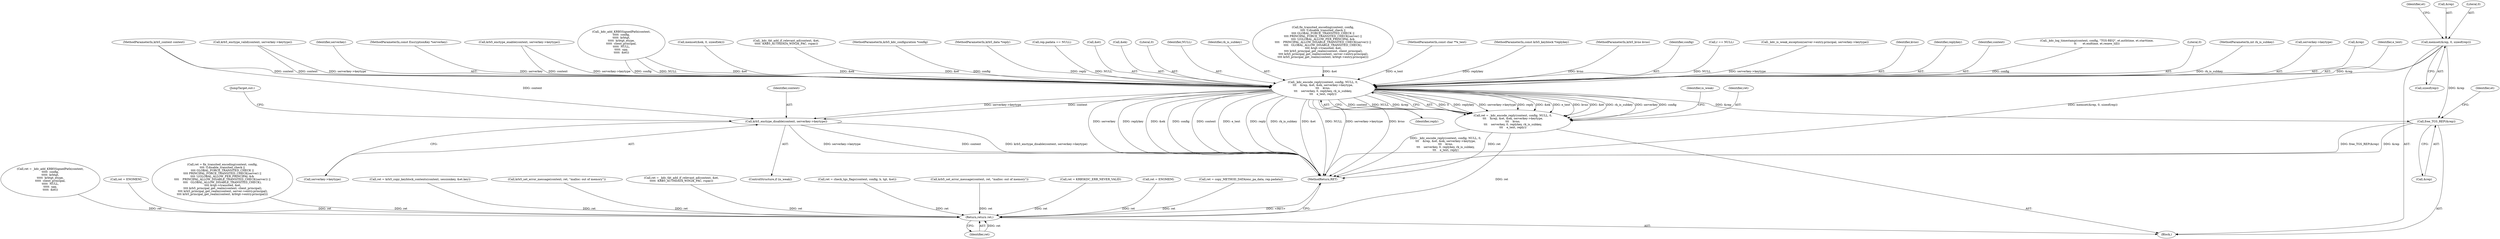 digraph "0_heimdal_b1e699103f08d6a0ca46a122193c9da65f6cf837_1@API" {
"1000149" [label="(Call,memset(&rep, 0, sizeof(rep)))"];
"1001033" [label="(Call,_kdc_encode_reply(context, config, NULL, 0,\n\t\t\t    &rep, &et, &ek, serverkey->keytype,\n\t\t\t    kvno,\n\t\t\t    serverkey, 0, replykey, rk_is_subkey,\n\t\t\t    e_text, reply))"];
"1001031" [label="(Call,ret = _kdc_encode_reply(context, config, NULL, 0,\n\t\t\t    &rep, &et, &ek, serverkey->keytype,\n\t\t\t    kvno,\n\t\t\t    serverkey, 0, replykey, rk_is_subkey,\n\t\t\t    e_text, reply))"];
"1001125" [label="(Return,return ret;)"];
"1001056" [label="(Call,krb5_enctype_disable(context, serverkey->keytype))"];
"1001062" [label="(Call,free_TGS_REP(&rep))"];
"1001054" [label="(ControlStructure,if (is_weak))"];
"1000157" [label="(Identifier,et)"];
"1000914" [label="(Call,_kdc_log_timestamp(context, config, \"TGS-REQ\", et.authtime, et.starttime,\n\t\t       et.endtime, et.renew_till))"];
"1001049" [label="(Literal,0)"];
"1000952" [label="(Call,ret = _kdc_add_KRB5SignedPath(context,\n\t\t\t\t\t  config,\n\t\t\t\t\t  krbtgt,\n\t\t\t\t\t  krbtgt_etype,\n\t\t\t\t\t  client_principal,\n\t\t\t\t\t  NULL,\n\t\t\t\t\t  spp,\n\t\t\t\t\t  &et))"];
"1000117" [label="(MethodParameterIn,int rk_is_subkey)"];
"1001044" [label="(Call,serverkey->keytype)"];
"1000153" [label="(Call,sizeof(rep))"];
"1001038" [label="(Call,&rep)"];
"1001052" [label="(Identifier,e_text)"];
"1001007" [label="(Call,krb5_enctype_valid(context, serverkey->keytype))"];
"1000843" [label="(Call,ret = ENOMEM)"];
"1001063" [label="(Call,&rep)"];
"1001048" [label="(Identifier,serverkey)"];
"1000118" [label="(MethodParameterIn,const EncryptionKey *serverkey)"];
"1001023" [label="(Call,krb5_enctype_enable(context, serverkey->keytype))"];
"1000954" [label="(Call,_kdc_add_KRB5SignedPath(context,\n\t\t\t\t\t  config,\n\t\t\t\t\t  krbtgt,\n\t\t\t\t\t  krbtgt_etype,\n\t\t\t\t\t  client_principal,\n\t\t\t\t\t  NULL,\n\t\t\t\t\t  spp,\n\t\t\t\t\t  &et))"];
"1000161" [label="(Call,memset(&ek, 0, sizeof(ek)))"];
"1001062" [label="(Call,free_TGS_REP(&rep))"];
"1000150" [label="(Call,&rep)"];
"1000223" [label="(Call,ret = fix_transited_encoding(context, config,\n\t\t\t\t !f.disable_transited_check ||\n\t\t\t\t GLOBAL_FORCE_TRANSITED_CHECK ||\n\t\t\t\t PRINCIPAL_FORCE_TRANSITED_CHECK(server) ||\n\t\t\t\t !((GLOBAL_ALLOW_PER_PRINCIPAL &&\n\t\t\t\t    PRINCIPAL_ALLOW_DISABLE_TRANSITED_CHECK(server)) ||\n\t\t\t\t   GLOBAL_ALLOW_DISABLE_TRANSITED_CHECK),\n \t\t\t\t &tgt->transited, &et,\n \t\t\t\t krb5_principal_get_realm(context, client_principal),\n \t\t\t\t krb5_principal_get_realm(context, server->entry.principal),\n\t\t\t\t krb5_principal_get_realm(context, krbtgt->entry.principal)))"];
"1000786" [label="(Call,ret = krb5_copy_keyblock_contents(context, sessionkey, &et.key))"];
"1000691" [label="(Call,krb5_set_error_message(context, ret, \"malloc: out of memory\"))"];
"1001058" [label="(Call,serverkey->keytype)"];
"1000111" [label="(MethodParameterIn,krb5_context context)"];
"1001068" [label="(Identifier,et)"];
"1000647" [label="(Call,_kdc_tkt_add_if_relevant_ad(context, &et,\n\t\t\t\t\t  KRB5_AUTHDATA_WIN2K_PAC, rspac))"];
"1001033" [label="(Call,_kdc_encode_reply(context, config, NULL, 0,\n\t\t\t    &rep, &et, &ek, serverkey->keytype,\n\t\t\t    kvno,\n\t\t\t    serverkey, 0, replykey, rk_is_subkey,\n\t\t\t    e_text, reply))"];
"1000112" [label="(MethodParameterIn,krb5_kdc_configuration *config)"];
"1000645" [label="(Call,ret = _kdc_tkt_add_if_relevant_ad(context, &et,\n\t\t\t\t\t  KRB5_AUTHDATA_WIN2K_PAC, rspac))"];
"1000133" [label="(MethodParameterIn,krb5_data *reply)"];
"1001057" [label="(Identifier,context)"];
"1000134" [label="(Block,)"];
"1001055" [label="(Identifier,is_weak)"];
"1000211" [label="(Call,ret = check_tgs_flags(context, config, b, tgt, &et))"];
"1000149" [label="(Call,memset(&rep, 0, sizeof(rep)))"];
"1000984" [label="(Call,rep.padata == NULL)"];
"1000723" [label="(Call,krb5_set_error_message(context, ret, \"malloc: out of memory\"))"];
"1001040" [label="(Call,&et)"];
"1000152" [label="(Literal,0)"];
"1001042" [label="(Call,&ek)"];
"1001037" [label="(Literal,0)"];
"1001036" [label="(Identifier,NULL)"];
"1001051" [label="(Identifier,rk_is_subkey)"];
"1001056" [label="(Call,krb5_enctype_disable(context, serverkey->keytype))"];
"1001031" [label="(Call,ret = _kdc_encode_reply(context, config, NULL, 0,\n\t\t\t    &rep, &et, &ek, serverkey->keytype,\n\t\t\t    kvno,\n\t\t\t    serverkey, 0, replykey, rk_is_subkey,\n\t\t\t    e_text, reply))"];
"1001053" [label="(Identifier,reply)"];
"1000225" [label="(Call,fix_transited_encoding(context, config,\n\t\t\t\t !f.disable_transited_check ||\n\t\t\t\t GLOBAL_FORCE_TRANSITED_CHECK ||\n\t\t\t\t PRINCIPAL_FORCE_TRANSITED_CHECK(server) ||\n\t\t\t\t !((GLOBAL_ALLOW_PER_PRINCIPAL &&\n\t\t\t\t    PRINCIPAL_ALLOW_DISABLE_TRANSITED_CHECK(server)) ||\n\t\t\t\t   GLOBAL_ALLOW_DISABLE_TRANSITED_CHECK),\n \t\t\t\t &tgt->transited, &et,\n \t\t\t\t krb5_principal_get_realm(context, client_principal),\n \t\t\t\t krb5_principal_get_realm(context, server->entry.principal),\n\t\t\t\t krb5_principal_get_realm(context, krbtgt->entry.principal)))"];
"1000132" [label="(MethodParameterIn,const char **e_text)"];
"1000116" [label="(MethodParameterIn,const krb5_keyblock *replykey)"];
"1001032" [label="(Identifier,ret)"];
"1000560" [label="(Call,ret = KRB5KDC_ERR_NEVER_VALID)"];
"1000120" [label="(MethodParameterIn,krb5_kvno kvno)"];
"1001035" [label="(Identifier,config)"];
"1000941" [label="(Call,r == NULL)"];
"1001127" [label="(MethodReturn,RET)"];
"1001013" [label="(Call,_kdc_is_weak_exception(server->entry.principal, serverkey->keytype))"];
"1001125" [label="(Return,return ret;)"];
"1001061" [label="(JumpTarget,out:)"];
"1001047" [label="(Identifier,kvno)"];
"1001050" [label="(Identifier,replykey)"];
"1001034" [label="(Identifier,context)"];
"1001126" [label="(Identifier,ret)"];
"1000990" [label="(Call,ret = ENOMEM)"];
"1000994" [label="(Call,ret = copy_METHOD_DATA(enc_pa_data, rep.padata))"];
"1000149" -> "1000134"  [label="AST: "];
"1000149" -> "1000153"  [label="CFG: "];
"1000150" -> "1000149"  [label="AST: "];
"1000152" -> "1000149"  [label="AST: "];
"1000153" -> "1000149"  [label="AST: "];
"1000157" -> "1000149"  [label="CFG: "];
"1000149" -> "1001127"  [label="DDG: memset(&rep, 0, sizeof(rep))"];
"1000149" -> "1001033"  [label="DDG: &rep"];
"1000149" -> "1001062"  [label="DDG: &rep"];
"1001033" -> "1001031"  [label="AST: "];
"1001033" -> "1001053"  [label="CFG: "];
"1001034" -> "1001033"  [label="AST: "];
"1001035" -> "1001033"  [label="AST: "];
"1001036" -> "1001033"  [label="AST: "];
"1001037" -> "1001033"  [label="AST: "];
"1001038" -> "1001033"  [label="AST: "];
"1001040" -> "1001033"  [label="AST: "];
"1001042" -> "1001033"  [label="AST: "];
"1001044" -> "1001033"  [label="AST: "];
"1001047" -> "1001033"  [label="AST: "];
"1001048" -> "1001033"  [label="AST: "];
"1001049" -> "1001033"  [label="AST: "];
"1001050" -> "1001033"  [label="AST: "];
"1001051" -> "1001033"  [label="AST: "];
"1001052" -> "1001033"  [label="AST: "];
"1001053" -> "1001033"  [label="AST: "];
"1001031" -> "1001033"  [label="CFG: "];
"1001033" -> "1001127"  [label="DDG: rk_is_subkey"];
"1001033" -> "1001127"  [label="DDG: &et"];
"1001033" -> "1001127"  [label="DDG: NULL"];
"1001033" -> "1001127"  [label="DDG: serverkey->keytype"];
"1001033" -> "1001127"  [label="DDG: kvno"];
"1001033" -> "1001127"  [label="DDG: serverkey"];
"1001033" -> "1001127"  [label="DDG: replykey"];
"1001033" -> "1001127"  [label="DDG: &ek"];
"1001033" -> "1001127"  [label="DDG: config"];
"1001033" -> "1001127"  [label="DDG: context"];
"1001033" -> "1001127"  [label="DDG: e_text"];
"1001033" -> "1001127"  [label="DDG: reply"];
"1001033" -> "1001031"  [label="DDG: 0"];
"1001033" -> "1001031"  [label="DDG: replykey"];
"1001033" -> "1001031"  [label="DDG: serverkey->keytype"];
"1001033" -> "1001031"  [label="DDG: reply"];
"1001033" -> "1001031"  [label="DDG: &ek"];
"1001033" -> "1001031"  [label="DDG: e_text"];
"1001033" -> "1001031"  [label="DDG: kvno"];
"1001033" -> "1001031"  [label="DDG: &et"];
"1001033" -> "1001031"  [label="DDG: rk_is_subkey"];
"1001033" -> "1001031"  [label="DDG: serverkey"];
"1001033" -> "1001031"  [label="DDG: config"];
"1001033" -> "1001031"  [label="DDG: context"];
"1001033" -> "1001031"  [label="DDG: NULL"];
"1001033" -> "1001031"  [label="DDG: &rep"];
"1001023" -> "1001033"  [label="DDG: context"];
"1001023" -> "1001033"  [label="DDG: serverkey->keytype"];
"1001007" -> "1001033"  [label="DDG: context"];
"1001007" -> "1001033"  [label="DDG: serverkey->keytype"];
"1000111" -> "1001033"  [label="DDG: context"];
"1000914" -> "1001033"  [label="DDG: config"];
"1000954" -> "1001033"  [label="DDG: config"];
"1000954" -> "1001033"  [label="DDG: NULL"];
"1000954" -> "1001033"  [label="DDG: &et"];
"1000112" -> "1001033"  [label="DDG: config"];
"1000984" -> "1001033"  [label="DDG: NULL"];
"1000941" -> "1001033"  [label="DDG: NULL"];
"1000647" -> "1001033"  [label="DDG: &et"];
"1000225" -> "1001033"  [label="DDG: &et"];
"1000161" -> "1001033"  [label="DDG: &ek"];
"1001013" -> "1001033"  [label="DDG: serverkey->keytype"];
"1000120" -> "1001033"  [label="DDG: kvno"];
"1000118" -> "1001033"  [label="DDG: serverkey"];
"1000116" -> "1001033"  [label="DDG: replykey"];
"1000117" -> "1001033"  [label="DDG: rk_is_subkey"];
"1000132" -> "1001033"  [label="DDG: e_text"];
"1000133" -> "1001033"  [label="DDG: reply"];
"1001033" -> "1001056"  [label="DDG: context"];
"1001033" -> "1001056"  [label="DDG: serverkey->keytype"];
"1001033" -> "1001062"  [label="DDG: &rep"];
"1001031" -> "1000134"  [label="AST: "];
"1001032" -> "1001031"  [label="AST: "];
"1001055" -> "1001031"  [label="CFG: "];
"1001031" -> "1001127"  [label="DDG: _kdc_encode_reply(context, config, NULL, 0,\n\t\t\t    &rep, &et, &ek, serverkey->keytype,\n\t\t\t    kvno,\n\t\t\t    serverkey, 0, replykey, rk_is_subkey,\n\t\t\t    e_text, reply)"];
"1001031" -> "1001127"  [label="DDG: ret"];
"1001031" -> "1001125"  [label="DDG: ret"];
"1001125" -> "1000134"  [label="AST: "];
"1001125" -> "1001126"  [label="CFG: "];
"1001126" -> "1001125"  [label="AST: "];
"1001127" -> "1001125"  [label="CFG: "];
"1001125" -> "1001127"  [label="DDG: <RET>"];
"1001126" -> "1001125"  [label="DDG: ret"];
"1000691" -> "1001125"  [label="DDG: ret"];
"1000645" -> "1001125"  [label="DDG: ret"];
"1000952" -> "1001125"  [label="DDG: ret"];
"1000843" -> "1001125"  [label="DDG: ret"];
"1000990" -> "1001125"  [label="DDG: ret"];
"1000786" -> "1001125"  [label="DDG: ret"];
"1000211" -> "1001125"  [label="DDG: ret"];
"1000723" -> "1001125"  [label="DDG: ret"];
"1000994" -> "1001125"  [label="DDG: ret"];
"1000560" -> "1001125"  [label="DDG: ret"];
"1000223" -> "1001125"  [label="DDG: ret"];
"1001056" -> "1001054"  [label="AST: "];
"1001056" -> "1001058"  [label="CFG: "];
"1001057" -> "1001056"  [label="AST: "];
"1001058" -> "1001056"  [label="AST: "];
"1001061" -> "1001056"  [label="CFG: "];
"1001056" -> "1001127"  [label="DDG: context"];
"1001056" -> "1001127"  [label="DDG: krb5_enctype_disable(context, serverkey->keytype)"];
"1001056" -> "1001127"  [label="DDG: serverkey->keytype"];
"1000111" -> "1001056"  [label="DDG: context"];
"1001062" -> "1000134"  [label="AST: "];
"1001062" -> "1001063"  [label="CFG: "];
"1001063" -> "1001062"  [label="AST: "];
"1001068" -> "1001062"  [label="CFG: "];
"1001062" -> "1001127"  [label="DDG: free_TGS_REP(&rep)"];
"1001062" -> "1001127"  [label="DDG: &rep"];
}
